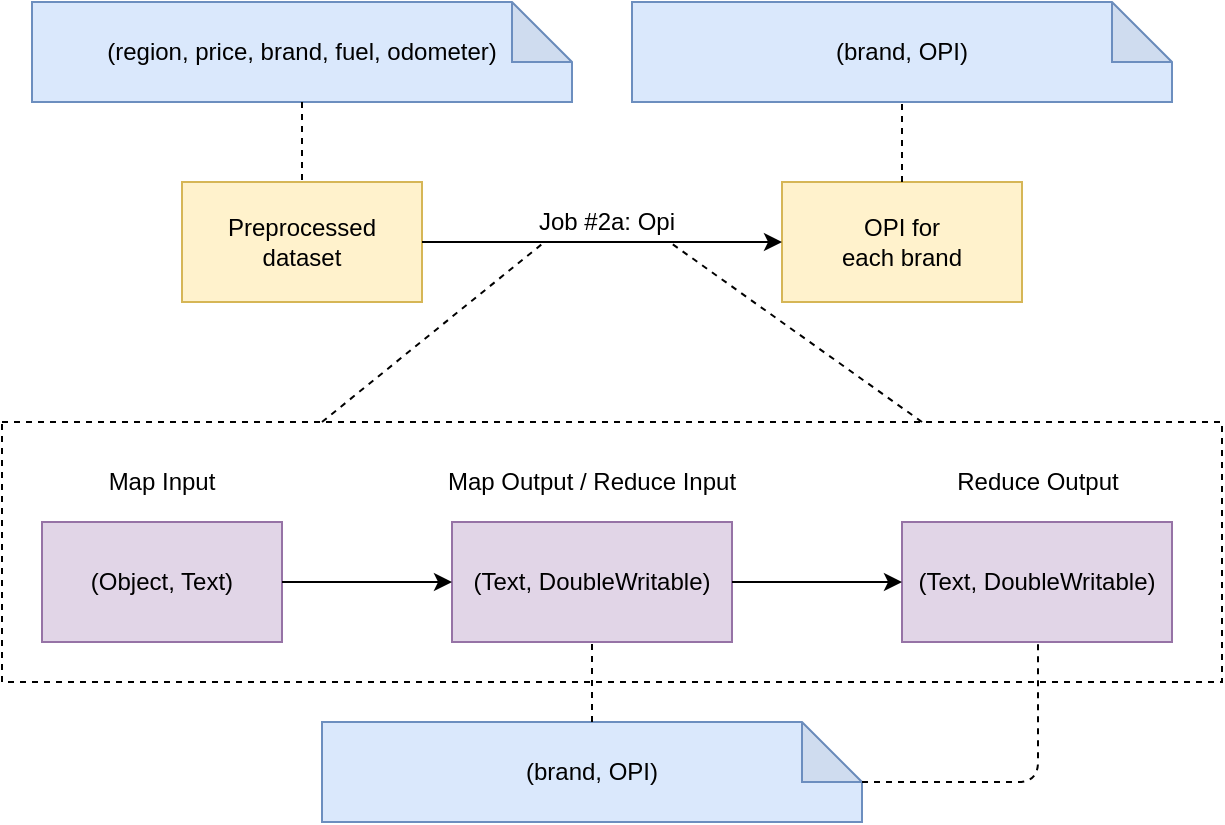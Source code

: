 <mxfile version="13.0.1" type="device"><diagram id="2D3mWReUGT6MnTmb8Twi" name="Page-1"><mxGraphModel dx="852" dy="495" grid="1" gridSize="10" guides="1" tooltips="1" connect="1" arrows="1" fold="1" page="1" pageScale="1" pageWidth="827" pageHeight="1169" math="0" shadow="0"><root><mxCell id="0"/><mxCell id="1" parent="0"/><mxCell id="ZTpEHiCkD4bFt6MieXid-1" value="Preprocessed&lt;br&gt;dataset" style="rounded=0;whiteSpace=wrap;html=1;fillColor=#fff2cc;strokeColor=#d6b656;" parent="1" vertex="1"><mxGeometry x="150" y="160" width="120" height="60" as="geometry"/></mxCell><mxCell id="ZTpEHiCkD4bFt6MieXid-2" value="OPI for&lt;br&gt;each brand" style="rounded=0;whiteSpace=wrap;html=1;fillColor=#fff2cc;strokeColor=#d6b656;" parent="1" vertex="1"><mxGeometry x="450" y="160" width="120" height="60" as="geometry"/></mxCell><mxCell id="ZTpEHiCkD4bFt6MieXid-3" value="" style="endArrow=classic;html=1;exitX=1;exitY=0.5;exitDx=0;exitDy=0;" parent="1" source="ZTpEHiCkD4bFt6MieXid-1" target="ZTpEHiCkD4bFt6MieXid-2" edge="1"><mxGeometry width="50" height="50" relative="1" as="geometry"><mxPoint x="269" y="197" as="sourcePoint"/><mxPoint x="410" y="160" as="targetPoint"/></mxGeometry></mxCell><mxCell id="ZTpEHiCkD4bFt6MieXid-5" value="(region, price, brand, fuel, odometer)" style="shape=note;whiteSpace=wrap;html=1;backgroundOutline=1;darkOpacity=0.05;fillColor=#dae8fc;strokeColor=#6c8ebf;" parent="1" vertex="1"><mxGeometry x="75" y="70" width="270" height="50" as="geometry"/></mxCell><mxCell id="ZTpEHiCkD4bFt6MieXid-7" value="" style="endArrow=none;dashed=1;html=1;entryX=0.5;entryY=0;entryDx=0;entryDy=0;exitX=0.5;exitY=1;exitDx=0;exitDy=0;exitPerimeter=0;" parent="1" source="ZTpEHiCkD4bFt6MieXid-5" target="ZTpEHiCkD4bFt6MieXid-1" edge="1"><mxGeometry width="50" height="50" relative="1" as="geometry"><mxPoint x="530" y="130" as="sourcePoint"/><mxPoint x="700" y="200" as="targetPoint"/></mxGeometry></mxCell><mxCell id="ZTpEHiCkD4bFt6MieXid-8" value="Job #2a: Opi" style="text;html=1;strokeColor=none;fillColor=none;align=center;verticalAlign=middle;whiteSpace=wrap;rounded=0;" parent="1" vertex="1"><mxGeometry x="300" y="170" width="125" height="20" as="geometry"/></mxCell><mxCell id="ZTpEHiCkD4bFt6MieXid-9" value="(Object, Text)" style="rounded=0;whiteSpace=wrap;html=1;fillColor=#e1d5e7;strokeColor=#9673a6;" parent="1" vertex="1"><mxGeometry x="80" y="330" width="120" height="60" as="geometry"/></mxCell><mxCell id="ZTpEHiCkD4bFt6MieXid-10" value="(Text, DoubleWritable)" style="rounded=0;whiteSpace=wrap;html=1;fillColor=#e1d5e7;strokeColor=#9673a6;" parent="1" vertex="1"><mxGeometry x="285" y="330" width="140" height="60" as="geometry"/></mxCell><mxCell id="ZTpEHiCkD4bFt6MieXid-11" value="(Text, DoubleWritable)" style="rounded=0;whiteSpace=wrap;html=1;fillColor=#e1d5e7;strokeColor=#9673a6;" parent="1" vertex="1"><mxGeometry x="510" y="330" width="135" height="60" as="geometry"/></mxCell><mxCell id="ZTpEHiCkD4bFt6MieXid-12" value="Map Input" style="text;html=1;strokeColor=none;fillColor=none;align=center;verticalAlign=middle;whiteSpace=wrap;rounded=0;" parent="1" vertex="1"><mxGeometry x="105" y="300" width="70" height="20" as="geometry"/></mxCell><mxCell id="ZTpEHiCkD4bFt6MieXid-13" value="Map Output / Reduce Input" style="text;html=1;strokeColor=none;fillColor=none;align=center;verticalAlign=middle;whiteSpace=wrap;rounded=0;" parent="1" vertex="1"><mxGeometry x="280" y="300" width="150" height="20" as="geometry"/></mxCell><mxCell id="ZTpEHiCkD4bFt6MieXid-14" value="Reduce Output" style="text;html=1;strokeColor=none;fillColor=none;align=center;verticalAlign=middle;whiteSpace=wrap;rounded=0;" parent="1" vertex="1"><mxGeometry x="532.5" y="300" width="90" height="20" as="geometry"/></mxCell><mxCell id="ZTpEHiCkD4bFt6MieXid-15" value="" style="endArrow=classic;html=1;exitX=1;exitY=0.5;exitDx=0;exitDy=0;entryX=0;entryY=0.5;entryDx=0;entryDy=0;" parent="1" source="ZTpEHiCkD4bFt6MieXid-9" target="ZTpEHiCkD4bFt6MieXid-10" edge="1"><mxGeometry width="50" height="50" relative="1" as="geometry"><mxPoint x="175" y="490" as="sourcePoint"/><mxPoint x="225" y="440" as="targetPoint"/></mxGeometry></mxCell><mxCell id="ZTpEHiCkD4bFt6MieXid-16" value="" style="endArrow=classic;html=1;exitX=1;exitY=0.5;exitDx=0;exitDy=0;entryX=0;entryY=0.5;entryDx=0;entryDy=0;" parent="1" source="ZTpEHiCkD4bFt6MieXid-10" target="ZTpEHiCkD4bFt6MieXid-11" edge="1"><mxGeometry width="50" height="50" relative="1" as="geometry"><mxPoint x="445" y="470" as="sourcePoint"/><mxPoint x="495" y="420" as="targetPoint"/></mxGeometry></mxCell><mxCell id="ZTpEHiCkD4bFt6MieXid-18" value="" style="endArrow=none;dashed=1;html=1;exitX=0.25;exitY=0;exitDx=0;exitDy=0;entryX=0.25;entryY=1;entryDx=0;entryDy=0;" parent="1" target="ZTpEHiCkD4bFt6MieXid-8" edge="1"><mxGeometry width="50" height="50" relative="1" as="geometry"><mxPoint x="220.0" y="280" as="sourcePoint"/><mxPoint x="340" y="200" as="targetPoint"/></mxGeometry></mxCell><mxCell id="ZTpEHiCkD4bFt6MieXid-19" value="" style="endArrow=none;dashed=1;html=1;entryX=0.75;entryY=1;entryDx=0;entryDy=0;exitX=0.75;exitY=0;exitDx=0;exitDy=0;" parent="1" target="ZTpEHiCkD4bFt6MieXid-8" edge="1"><mxGeometry width="50" height="50" relative="1" as="geometry"><mxPoint x="520" y="280" as="sourcePoint"/><mxPoint x="430" y="220" as="targetPoint"/></mxGeometry></mxCell><mxCell id="3K3LBtcUlX6fPkXOwAz3-1" value="(brand, OPI)" style="shape=note;whiteSpace=wrap;html=1;backgroundOutline=1;darkOpacity=0.05;fillColor=#dae8fc;strokeColor=#6c8ebf;" parent="1" vertex="1"><mxGeometry x="375" y="70" width="270" height="50" as="geometry"/></mxCell><mxCell id="3K3LBtcUlX6fPkXOwAz3-4" value="" style="endArrow=none;dashed=1;html=1;exitX=0.5;exitY=0;exitDx=0;exitDy=0;entryX=0.5;entryY=1;entryDx=0;entryDy=0;entryPerimeter=0;" parent="1" source="ZTpEHiCkD4bFt6MieXid-2" target="3K3LBtcUlX6fPkXOwAz3-1" edge="1"><mxGeometry width="50" height="50" relative="1" as="geometry"><mxPoint x="620" y="200" as="sourcePoint"/><mxPoint x="670" y="150" as="targetPoint"/></mxGeometry></mxCell><mxCell id="MfG70WUYopSgeYM8APq0-1" value="(brand, OPI)" style="shape=note;whiteSpace=wrap;html=1;backgroundOutline=1;darkOpacity=0.05;fillColor=#dae8fc;strokeColor=#6c8ebf;" vertex="1" parent="1"><mxGeometry x="220" y="430" width="270" height="50" as="geometry"/></mxCell><mxCell id="MfG70WUYopSgeYM8APq0-2" value="" style="endArrow=none;dashed=1;html=1;exitX=0.5;exitY=0;exitDx=0;exitDy=0;exitPerimeter=0;entryX=0.5;entryY=1;entryDx=0;entryDy=0;" edge="1" parent="1" source="MfG70WUYopSgeYM8APq0-1" target="ZTpEHiCkD4bFt6MieXid-10"><mxGeometry width="50" height="50" relative="1" as="geometry"><mxPoint x="70" y="490" as="sourcePoint"/><mxPoint x="180" y="430" as="targetPoint"/></mxGeometry></mxCell><mxCell id="MfG70WUYopSgeYM8APq0-4" value="" style="endArrow=none;dashed=1;html=1;exitX=0;exitY=0;exitDx=270;exitDy=30;exitPerimeter=0;" edge="1" parent="1" source="MfG70WUYopSgeYM8APq0-1"><mxGeometry width="50" height="50" relative="1" as="geometry"><mxPoint x="530" y="470" as="sourcePoint"/><mxPoint x="578" y="390" as="targetPoint"/><Array as="points"><mxPoint x="578" y="460"/></Array></mxGeometry></mxCell><mxCell id="MfG70WUYopSgeYM8APq0-6" value="" style="rounded=0;whiteSpace=wrap;html=1;fillColor=none;dashed=1;" vertex="1" parent="1"><mxGeometry x="60" y="280" width="610" height="130" as="geometry"/></mxCell></root></mxGraphModel></diagram></mxfile>